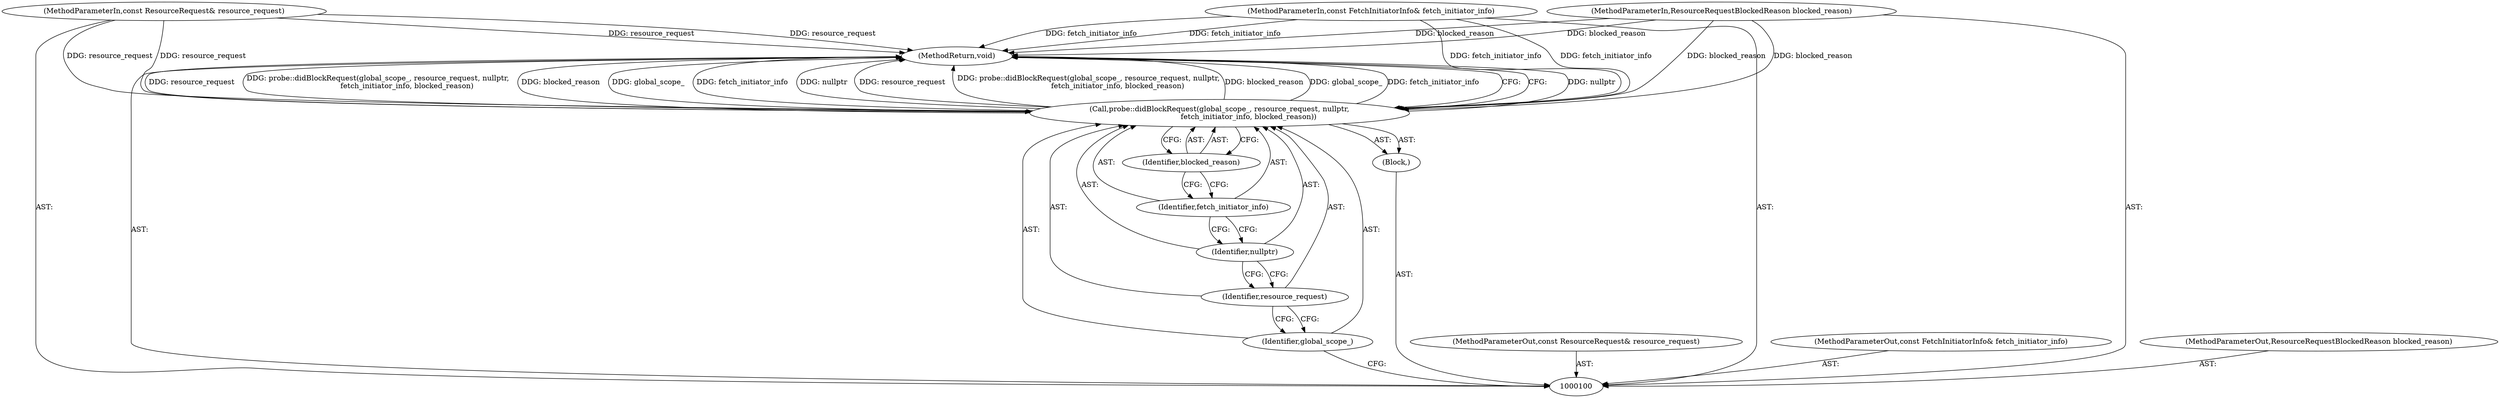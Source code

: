 digraph "1_Chrome_1c40f9042ae2d6ee7483d72998aabb5e73b2ff60_9" {
"1000111" [label="(MethodReturn,void)"];
"1000101" [label="(MethodParameterIn,const ResourceRequest& resource_request)"];
"1000126" [label="(MethodParameterOut,const ResourceRequest& resource_request)"];
"1000102" [label="(MethodParameterIn,const FetchInitiatorInfo& fetch_initiator_info)"];
"1000127" [label="(MethodParameterOut,const FetchInitiatorInfo& fetch_initiator_info)"];
"1000103" [label="(MethodParameterIn,ResourceRequestBlockedReason blocked_reason)"];
"1000128" [label="(MethodParameterOut,ResourceRequestBlockedReason blocked_reason)"];
"1000104" [label="(Block,)"];
"1000106" [label="(Identifier,global_scope_)"];
"1000105" [label="(Call,probe::didBlockRequest(global_scope_, resource_request, nullptr,\n                         fetch_initiator_info, blocked_reason))"];
"1000107" [label="(Identifier,resource_request)"];
"1000108" [label="(Identifier,nullptr)"];
"1000109" [label="(Identifier,fetch_initiator_info)"];
"1000110" [label="(Identifier,blocked_reason)"];
"1000111" -> "1000100"  [label="AST: "];
"1000111" -> "1000105"  [label="CFG: "];
"1000105" -> "1000111"  [label="DDG: nullptr"];
"1000105" -> "1000111"  [label="DDG: resource_request"];
"1000105" -> "1000111"  [label="DDG: probe::didBlockRequest(global_scope_, resource_request, nullptr,\n                         fetch_initiator_info, blocked_reason)"];
"1000105" -> "1000111"  [label="DDG: blocked_reason"];
"1000105" -> "1000111"  [label="DDG: global_scope_"];
"1000105" -> "1000111"  [label="DDG: fetch_initiator_info"];
"1000103" -> "1000111"  [label="DDG: blocked_reason"];
"1000102" -> "1000111"  [label="DDG: fetch_initiator_info"];
"1000101" -> "1000111"  [label="DDG: resource_request"];
"1000101" -> "1000100"  [label="AST: "];
"1000101" -> "1000111"  [label="DDG: resource_request"];
"1000101" -> "1000105"  [label="DDG: resource_request"];
"1000126" -> "1000100"  [label="AST: "];
"1000102" -> "1000100"  [label="AST: "];
"1000102" -> "1000111"  [label="DDG: fetch_initiator_info"];
"1000102" -> "1000105"  [label="DDG: fetch_initiator_info"];
"1000127" -> "1000100"  [label="AST: "];
"1000103" -> "1000100"  [label="AST: "];
"1000103" -> "1000111"  [label="DDG: blocked_reason"];
"1000103" -> "1000105"  [label="DDG: blocked_reason"];
"1000128" -> "1000100"  [label="AST: "];
"1000104" -> "1000100"  [label="AST: "];
"1000105" -> "1000104"  [label="AST: "];
"1000106" -> "1000105"  [label="AST: "];
"1000106" -> "1000100"  [label="CFG: "];
"1000107" -> "1000106"  [label="CFG: "];
"1000105" -> "1000104"  [label="AST: "];
"1000105" -> "1000110"  [label="CFG: "];
"1000106" -> "1000105"  [label="AST: "];
"1000107" -> "1000105"  [label="AST: "];
"1000108" -> "1000105"  [label="AST: "];
"1000109" -> "1000105"  [label="AST: "];
"1000110" -> "1000105"  [label="AST: "];
"1000111" -> "1000105"  [label="CFG: "];
"1000105" -> "1000111"  [label="DDG: nullptr"];
"1000105" -> "1000111"  [label="DDG: resource_request"];
"1000105" -> "1000111"  [label="DDG: probe::didBlockRequest(global_scope_, resource_request, nullptr,\n                         fetch_initiator_info, blocked_reason)"];
"1000105" -> "1000111"  [label="DDG: blocked_reason"];
"1000105" -> "1000111"  [label="DDG: global_scope_"];
"1000105" -> "1000111"  [label="DDG: fetch_initiator_info"];
"1000101" -> "1000105"  [label="DDG: resource_request"];
"1000102" -> "1000105"  [label="DDG: fetch_initiator_info"];
"1000103" -> "1000105"  [label="DDG: blocked_reason"];
"1000107" -> "1000105"  [label="AST: "];
"1000107" -> "1000106"  [label="CFG: "];
"1000108" -> "1000107"  [label="CFG: "];
"1000108" -> "1000105"  [label="AST: "];
"1000108" -> "1000107"  [label="CFG: "];
"1000109" -> "1000108"  [label="CFG: "];
"1000109" -> "1000105"  [label="AST: "];
"1000109" -> "1000108"  [label="CFG: "];
"1000110" -> "1000109"  [label="CFG: "];
"1000110" -> "1000105"  [label="AST: "];
"1000110" -> "1000109"  [label="CFG: "];
"1000105" -> "1000110"  [label="CFG: "];
}
